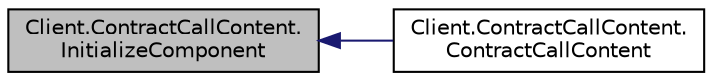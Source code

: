 digraph "Client.ContractCallContent.InitializeComponent"
{
  edge [fontname="Helvetica",fontsize="10",labelfontname="Helvetica",labelfontsize="10"];
  node [fontname="Helvetica",fontsize="10",shape=record];
  rankdir="LR";
  Node1 [label="Client.ContractCallContent.\lInitializeComponent",height=0.2,width=0.4,color="black", fillcolor="grey75", style="filled", fontcolor="black"];
  Node1 -> Node2 [dir="back",color="midnightblue",fontsize="10",style="solid",fontname="Helvetica"];
  Node2 [label="Client.ContractCallContent.\lContractCallContent",height=0.2,width=0.4,color="black", fillcolor="white", style="filled",URL="$class_client_1_1_contract_call_content.html#a926d64eeda9118372e46bc8b085ef7ef"];
}
